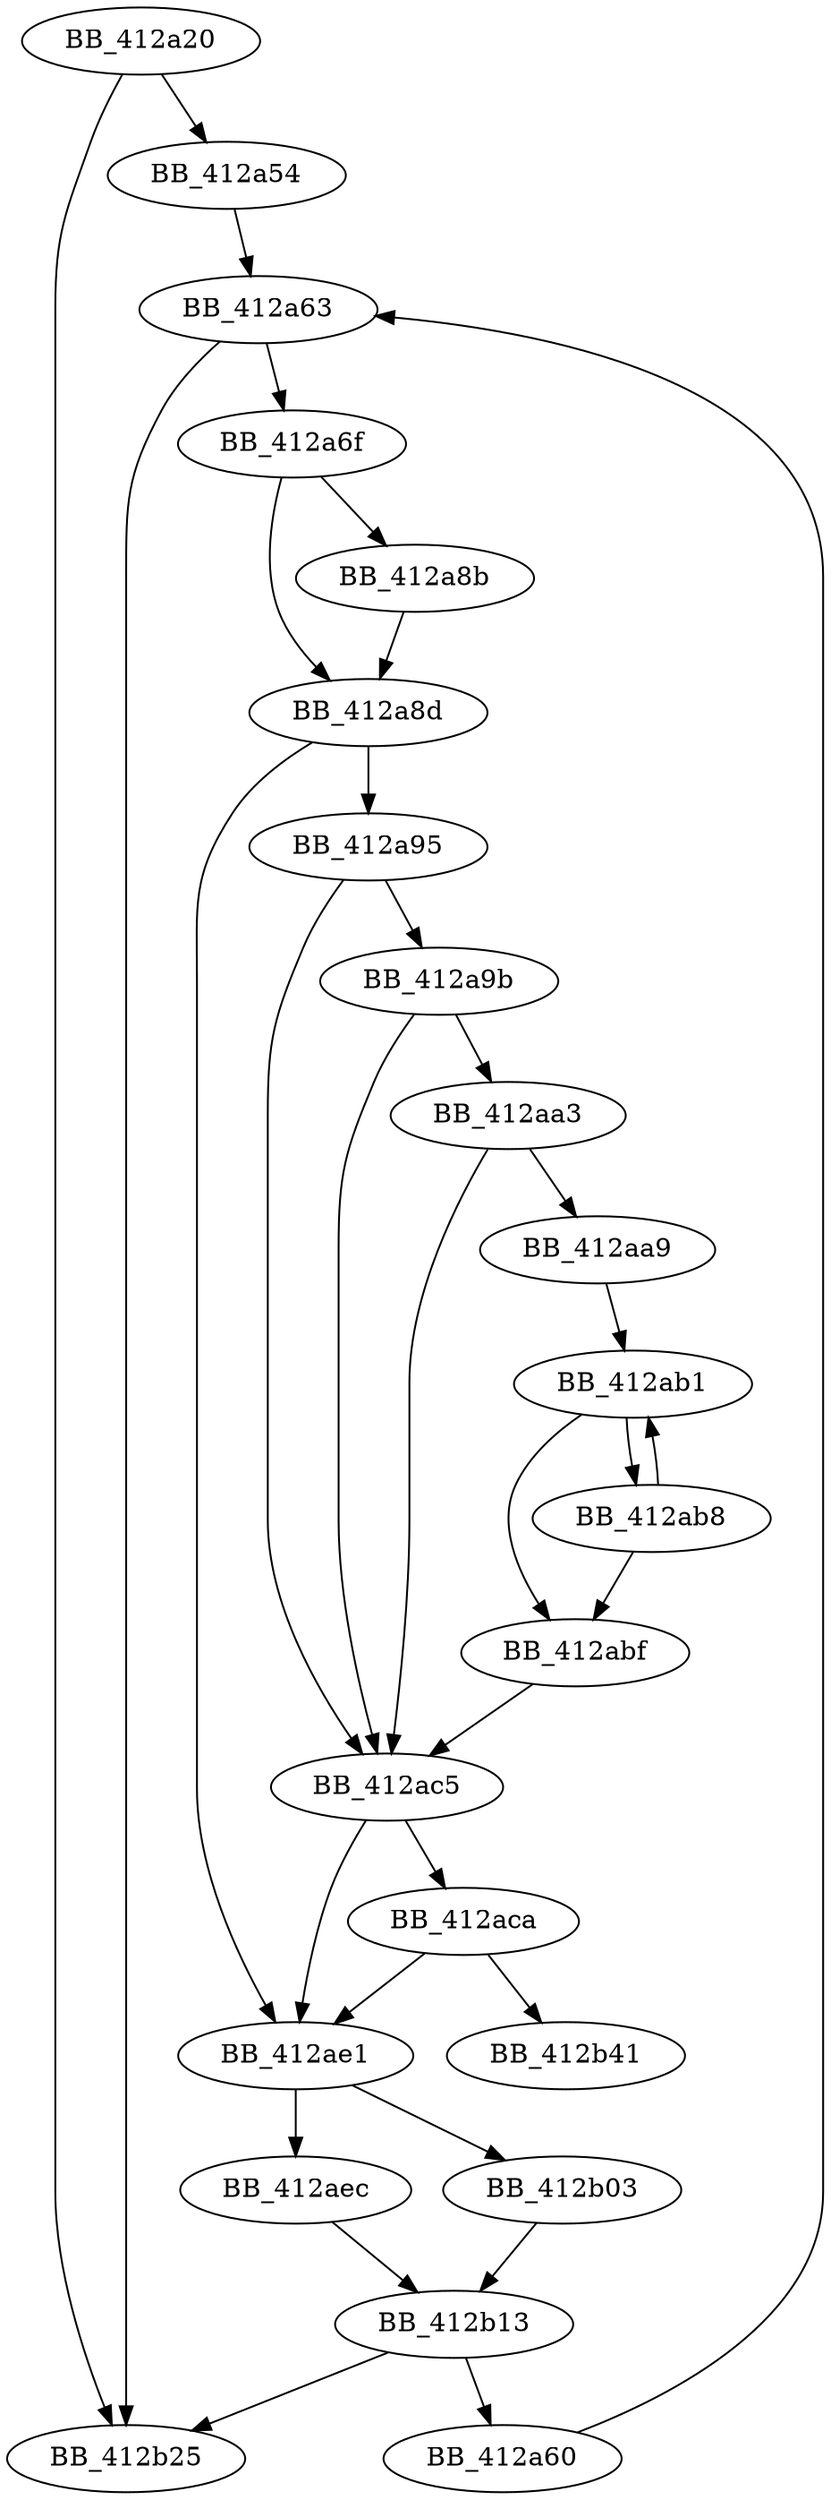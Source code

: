 DiGraph sub_412A20{
BB_412a20->BB_412a54
BB_412a20->BB_412b25
BB_412a54->BB_412a63
BB_412a60->BB_412a63
BB_412a63->BB_412a6f
BB_412a63->BB_412b25
BB_412a6f->BB_412a8b
BB_412a6f->BB_412a8d
BB_412a8b->BB_412a8d
BB_412a8d->BB_412a95
BB_412a8d->BB_412ae1
BB_412a95->BB_412a9b
BB_412a95->BB_412ac5
BB_412a9b->BB_412aa3
BB_412a9b->BB_412ac5
BB_412aa3->BB_412aa9
BB_412aa3->BB_412ac5
BB_412aa9->BB_412ab1
BB_412ab1->BB_412ab8
BB_412ab1->BB_412abf
BB_412ab8->BB_412ab1
BB_412ab8->BB_412abf
BB_412abf->BB_412ac5
BB_412ac5->BB_412aca
BB_412ac5->BB_412ae1
BB_412aca->BB_412ae1
BB_412aca->BB_412b41
BB_412ae1->BB_412aec
BB_412ae1->BB_412b03
BB_412aec->BB_412b13
BB_412b03->BB_412b13
BB_412b13->BB_412a60
BB_412b13->BB_412b25
}
